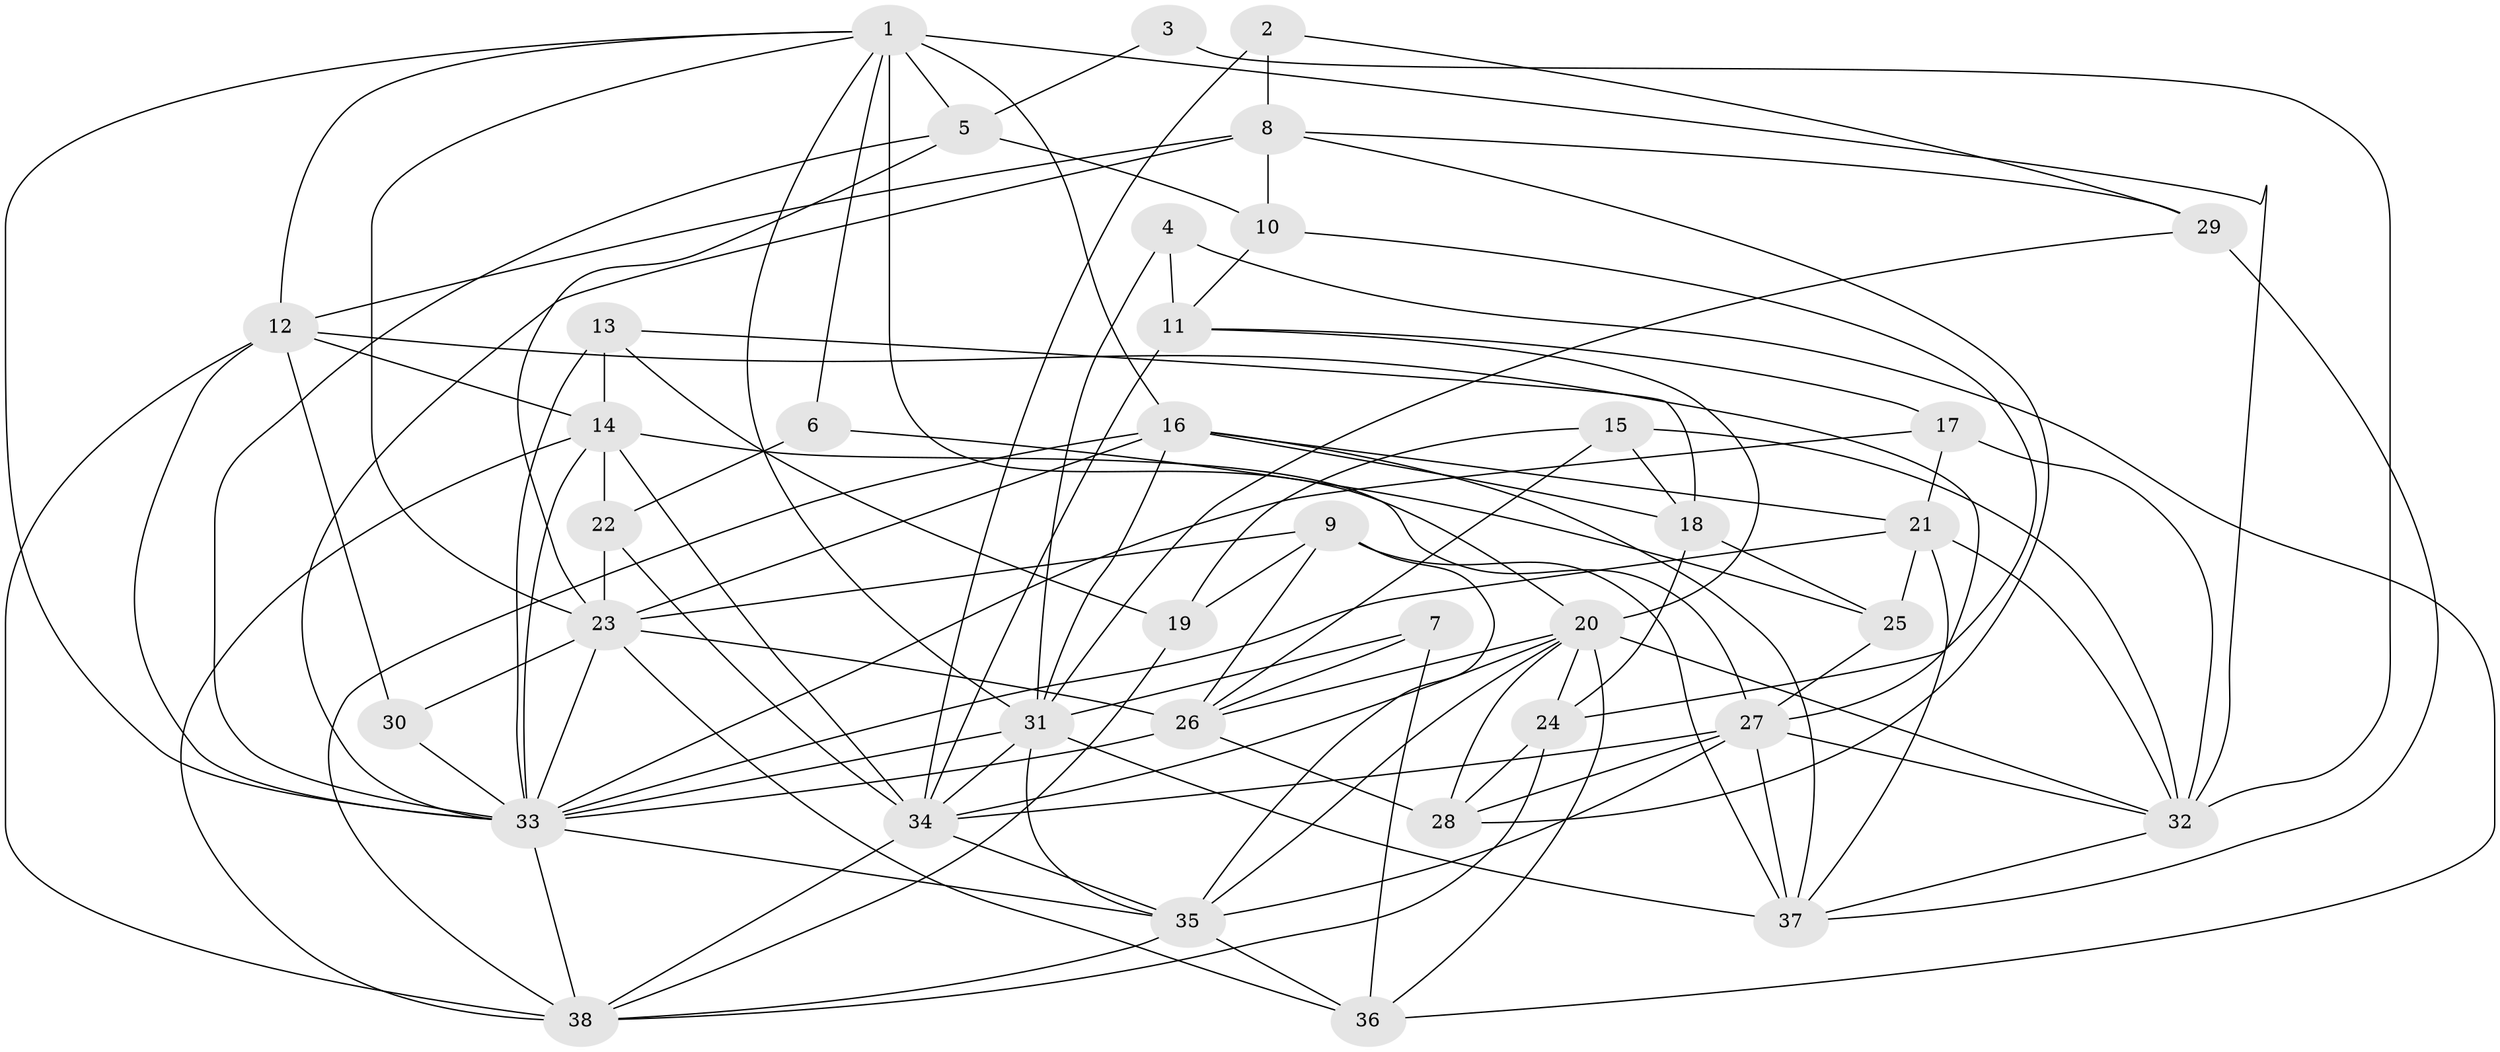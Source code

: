 // original degree distribution, {6: 0.11702127659574468, 2: 0.1276595744680851, 4: 0.2553191489361702, 3: 0.2872340425531915, 7: 0.02127659574468085, 5: 0.18085106382978725, 10: 0.010638297872340425}
// Generated by graph-tools (version 1.1) at 2025/37/03/04/25 23:37:14]
// undirected, 38 vertices, 111 edges
graph export_dot {
  node [color=gray90,style=filled];
  1;
  2;
  3;
  4;
  5;
  6;
  7;
  8;
  9;
  10;
  11;
  12;
  13;
  14;
  15;
  16;
  17;
  18;
  19;
  20;
  21;
  22;
  23;
  24;
  25;
  26;
  27;
  28;
  29;
  30;
  31;
  32;
  33;
  34;
  35;
  36;
  37;
  38;
  1 -- 5 [weight=2.0];
  1 -- 6 [weight=1.0];
  1 -- 12 [weight=1.0];
  1 -- 16 [weight=2.0];
  1 -- 20 [weight=1.0];
  1 -- 23 [weight=1.0];
  1 -- 31 [weight=1.0];
  1 -- 32 [weight=1.0];
  1 -- 33 [weight=1.0];
  2 -- 8 [weight=1.0];
  2 -- 29 [weight=1.0];
  2 -- 34 [weight=2.0];
  3 -- 5 [weight=1.0];
  3 -- 32 [weight=2.0];
  4 -- 11 [weight=1.0];
  4 -- 31 [weight=2.0];
  4 -- 36 [weight=1.0];
  5 -- 10 [weight=1.0];
  5 -- 23 [weight=1.0];
  5 -- 33 [weight=1.0];
  6 -- 22 [weight=1.0];
  6 -- 25 [weight=1.0];
  7 -- 26 [weight=1.0];
  7 -- 31 [weight=1.0];
  7 -- 36 [weight=1.0];
  8 -- 10 [weight=1.0];
  8 -- 12 [weight=1.0];
  8 -- 28 [weight=1.0];
  8 -- 29 [weight=1.0];
  8 -- 33 [weight=1.0];
  9 -- 19 [weight=1.0];
  9 -- 23 [weight=1.0];
  9 -- 26 [weight=1.0];
  9 -- 35 [weight=1.0];
  9 -- 37 [weight=2.0];
  10 -- 11 [weight=1.0];
  10 -- 24 [weight=1.0];
  11 -- 17 [weight=1.0];
  11 -- 20 [weight=1.0];
  11 -- 34 [weight=1.0];
  12 -- 14 [weight=1.0];
  12 -- 27 [weight=1.0];
  12 -- 30 [weight=2.0];
  12 -- 33 [weight=1.0];
  12 -- 38 [weight=1.0];
  13 -- 14 [weight=1.0];
  13 -- 18 [weight=1.0];
  13 -- 19 [weight=1.0];
  13 -- 33 [weight=2.0];
  14 -- 22 [weight=1.0];
  14 -- 27 [weight=1.0];
  14 -- 33 [weight=1.0];
  14 -- 34 [weight=1.0];
  14 -- 38 [weight=1.0];
  15 -- 18 [weight=1.0];
  15 -- 19 [weight=1.0];
  15 -- 26 [weight=1.0];
  15 -- 32 [weight=1.0];
  16 -- 18 [weight=1.0];
  16 -- 21 [weight=1.0];
  16 -- 23 [weight=1.0];
  16 -- 31 [weight=1.0];
  16 -- 37 [weight=1.0];
  16 -- 38 [weight=1.0];
  17 -- 21 [weight=1.0];
  17 -- 32 [weight=1.0];
  17 -- 33 [weight=1.0];
  18 -- 24 [weight=2.0];
  18 -- 25 [weight=1.0];
  19 -- 38 [weight=1.0];
  20 -- 24 [weight=1.0];
  20 -- 26 [weight=1.0];
  20 -- 28 [weight=1.0];
  20 -- 32 [weight=1.0];
  20 -- 34 [weight=2.0];
  20 -- 35 [weight=1.0];
  20 -- 36 [weight=1.0];
  21 -- 25 [weight=1.0];
  21 -- 32 [weight=1.0];
  21 -- 33 [weight=1.0];
  21 -- 37 [weight=1.0];
  22 -- 23 [weight=1.0];
  22 -- 34 [weight=2.0];
  23 -- 26 [weight=1.0];
  23 -- 30 [weight=1.0];
  23 -- 33 [weight=2.0];
  23 -- 36 [weight=1.0];
  24 -- 28 [weight=1.0];
  24 -- 38 [weight=1.0];
  25 -- 27 [weight=1.0];
  26 -- 28 [weight=1.0];
  26 -- 33 [weight=1.0];
  27 -- 28 [weight=1.0];
  27 -- 32 [weight=1.0];
  27 -- 34 [weight=1.0];
  27 -- 35 [weight=2.0];
  27 -- 37 [weight=1.0];
  29 -- 31 [weight=1.0];
  29 -- 37 [weight=1.0];
  30 -- 33 [weight=1.0];
  31 -- 33 [weight=1.0];
  31 -- 34 [weight=1.0];
  31 -- 35 [weight=1.0];
  31 -- 37 [weight=1.0];
  32 -- 37 [weight=1.0];
  33 -- 35 [weight=2.0];
  33 -- 38 [weight=1.0];
  34 -- 35 [weight=1.0];
  34 -- 38 [weight=1.0];
  35 -- 36 [weight=1.0];
  35 -- 38 [weight=2.0];
}
